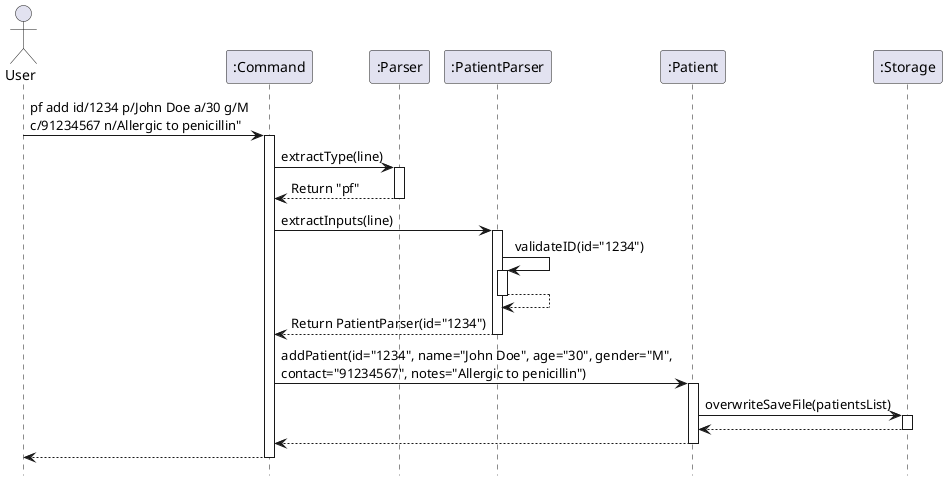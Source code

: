 @startuml

hide footbox
actor User
participant ":Command" as Command
participant ":Parser" as Parser
participant ":PatientParser" as PatientParser
participant ":Patient" as Patient
participant ":Storage" as Storage

User -> Command : pf add id/1234 p/John Doe a/30 g/M \nc/91234567 n/Allergic to penicillin"
activate Command
  Command -> Parser : extractType(line)
  activate Parser
    Parser --> Command : Return "pf"
  deactivate Parser
    Command -> PatientParser : extractInputs(line)
  activate PatientParser
    PatientParser -> PatientParser : validateID(id="1234")
    activate PatientParser
    PatientParser --> PatientParser
    deactivate PatientParser
    PatientParser --> Command : Return PatientParser(id="1234")
  deactivate PatientParser
    Command -> Patient : addPatient(id="1234", name="John Doe", age="30", gender="M", \ncontact="91234567", notes="Allergic to penicillin")
  activate Patient
    Patient -> Storage : overwriteSaveFile(patientsList)
  activate Storage
    Storage --> Patient
  deactivate Storage
    Patient --> Command
  deactivate Patient
    Command --> User
deactivate Command
@enduml
